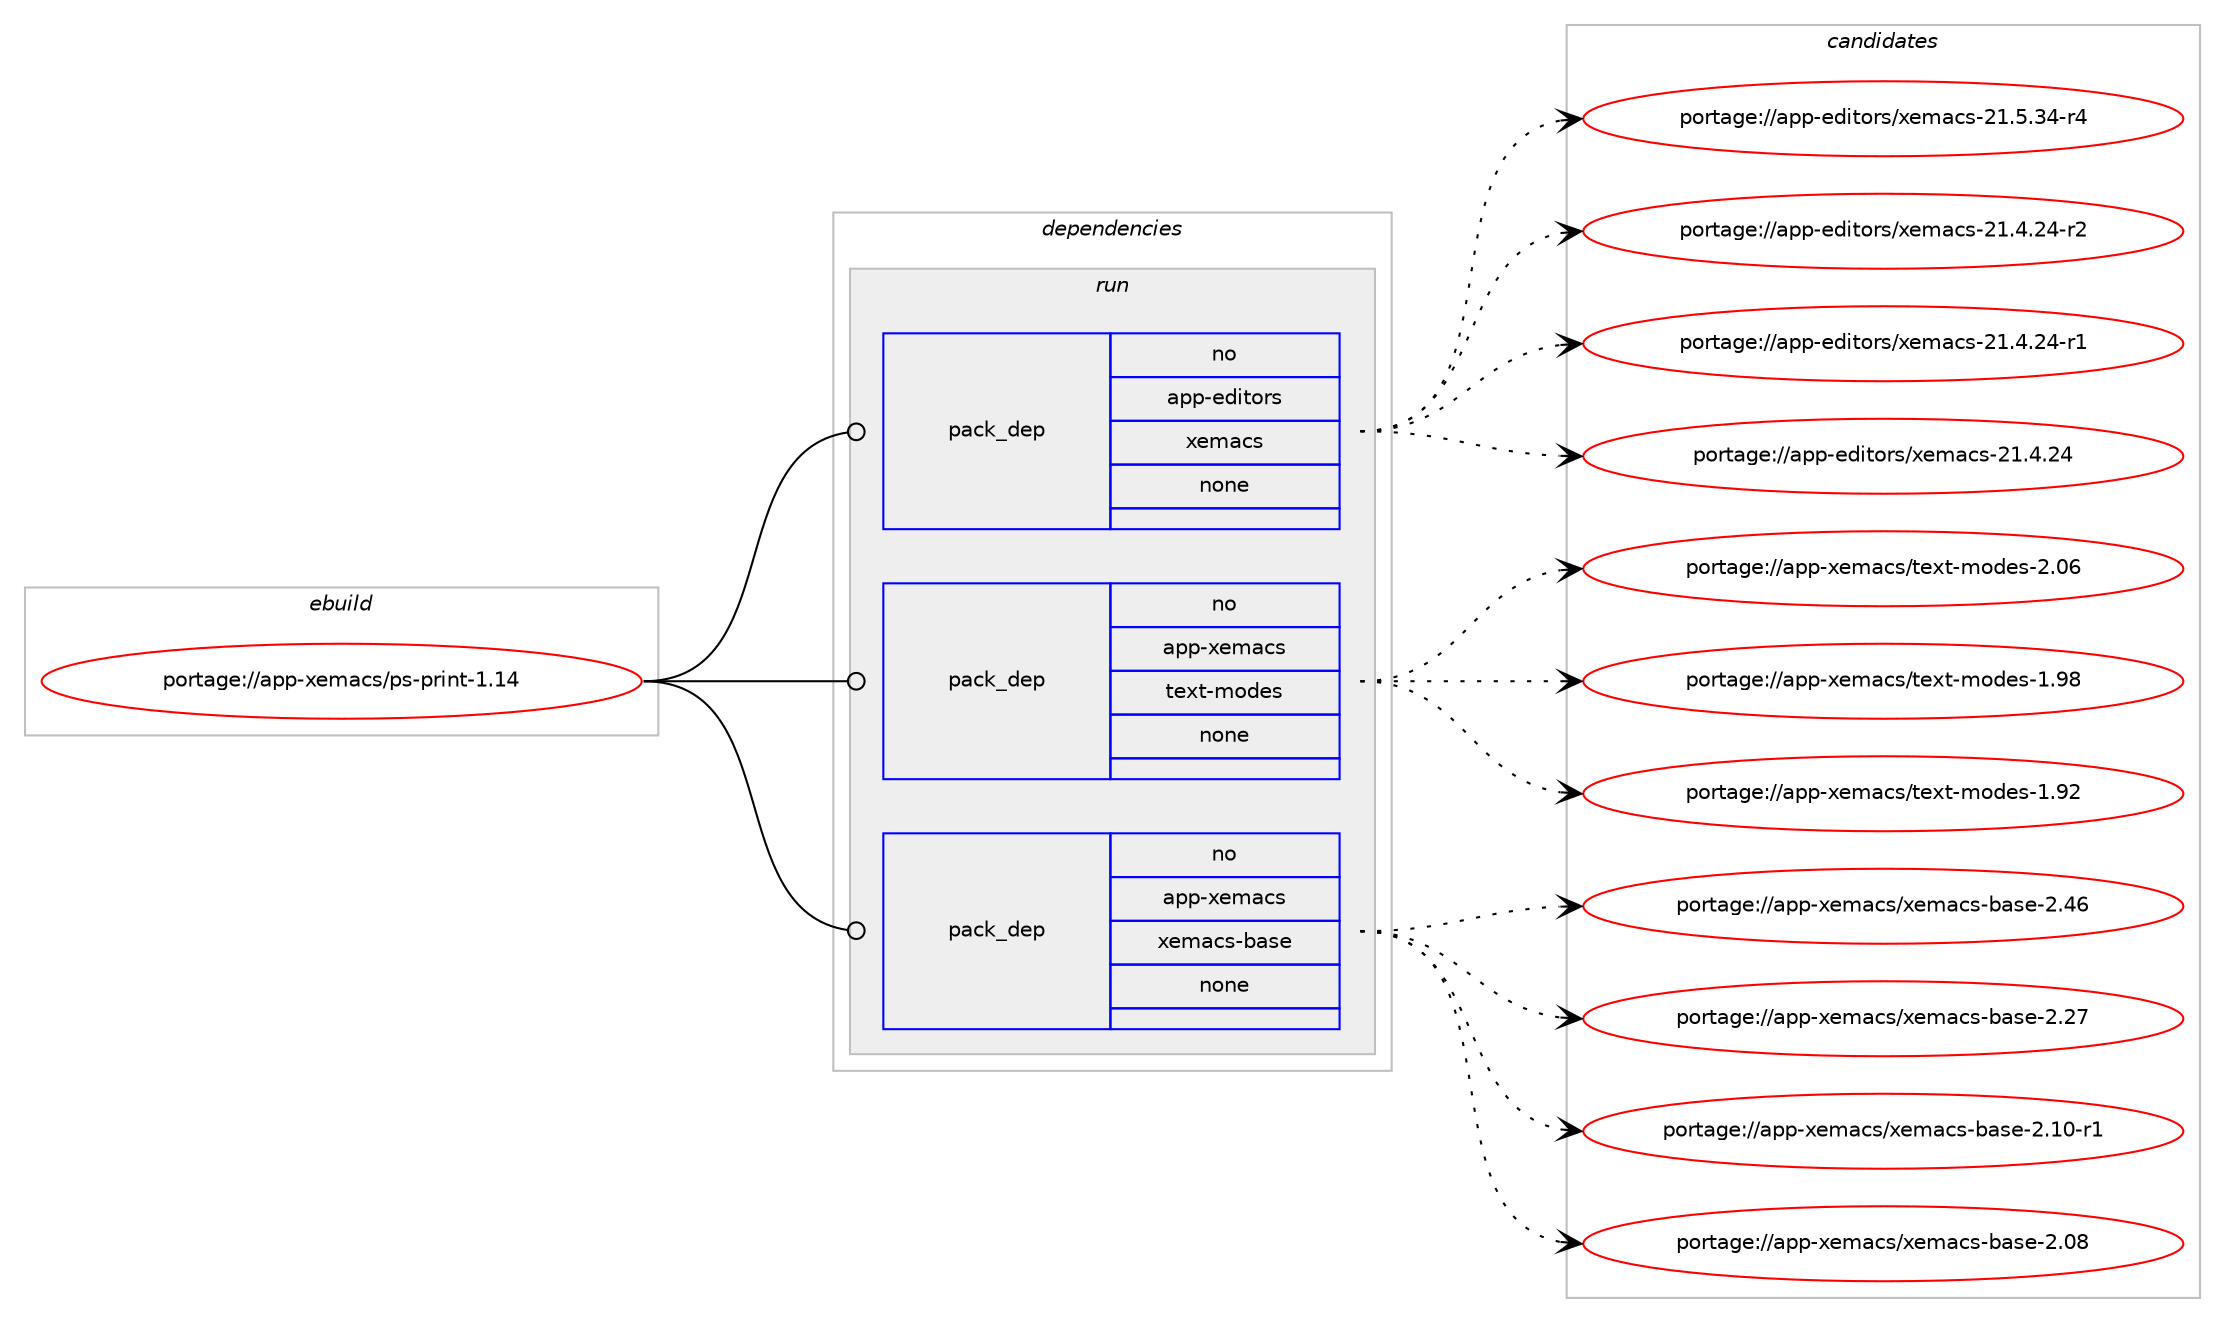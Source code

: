 digraph prolog {

# *************
# Graph options
# *************

newrank=true;
concentrate=true;
compound=true;
graph [rankdir=LR,fontname=Helvetica,fontsize=10,ranksep=1.5];#, ranksep=2.5, nodesep=0.2];
edge  [arrowhead=vee];
node  [fontname=Helvetica,fontsize=10];

# **********
# The ebuild
# **********

subgraph cluster_leftcol {
color=gray;
rank=same;
label=<<i>ebuild</i>>;
id [label="portage://app-xemacs/ps-print-1.14", color=red, width=4, href="../app-xemacs/ps-print-1.14.svg"];
}

# ****************
# The dependencies
# ****************

subgraph cluster_midcol {
color=gray;
label=<<i>dependencies</i>>;
subgraph cluster_compile {
fillcolor="#eeeeee";
style=filled;
label=<<i>compile</i>>;
}
subgraph cluster_compileandrun {
fillcolor="#eeeeee";
style=filled;
label=<<i>compile and run</i>>;
}
subgraph cluster_run {
fillcolor="#eeeeee";
style=filled;
label=<<i>run</i>>;
subgraph pack441274 {
dependency587762 [label=<<TABLE BORDER="0" CELLBORDER="1" CELLSPACING="0" CELLPADDING="4" WIDTH="220"><TR><TD ROWSPAN="6" CELLPADDING="30">pack_dep</TD></TR><TR><TD WIDTH="110">no</TD></TR><TR><TD>app-editors</TD></TR><TR><TD>xemacs</TD></TR><TR><TD>none</TD></TR><TR><TD></TD></TR></TABLE>>, shape=none, color=blue];
}
id:e -> dependency587762:w [weight=20,style="solid",arrowhead="odot"];
subgraph pack441275 {
dependency587763 [label=<<TABLE BORDER="0" CELLBORDER="1" CELLSPACING="0" CELLPADDING="4" WIDTH="220"><TR><TD ROWSPAN="6" CELLPADDING="30">pack_dep</TD></TR><TR><TD WIDTH="110">no</TD></TR><TR><TD>app-xemacs</TD></TR><TR><TD>text-modes</TD></TR><TR><TD>none</TD></TR><TR><TD></TD></TR></TABLE>>, shape=none, color=blue];
}
id:e -> dependency587763:w [weight=20,style="solid",arrowhead="odot"];
subgraph pack441276 {
dependency587764 [label=<<TABLE BORDER="0" CELLBORDER="1" CELLSPACING="0" CELLPADDING="4" WIDTH="220"><TR><TD ROWSPAN="6" CELLPADDING="30">pack_dep</TD></TR><TR><TD WIDTH="110">no</TD></TR><TR><TD>app-xemacs</TD></TR><TR><TD>xemacs-base</TD></TR><TR><TD>none</TD></TR><TR><TD></TD></TR></TABLE>>, shape=none, color=blue];
}
id:e -> dependency587764:w [weight=20,style="solid",arrowhead="odot"];
}
}

# **************
# The candidates
# **************

subgraph cluster_choices {
rank=same;
color=gray;
label=<<i>candidates</i>>;

subgraph choice441274 {
color=black;
nodesep=1;
choice971121124510110010511611111411547120101109979911545504946534651524511452 [label="portage://app-editors/xemacs-21.5.34-r4", color=red, width=4,href="../app-editors/xemacs-21.5.34-r4.svg"];
choice971121124510110010511611111411547120101109979911545504946524650524511450 [label="portage://app-editors/xemacs-21.4.24-r2", color=red, width=4,href="../app-editors/xemacs-21.4.24-r2.svg"];
choice971121124510110010511611111411547120101109979911545504946524650524511449 [label="portage://app-editors/xemacs-21.4.24-r1", color=red, width=4,href="../app-editors/xemacs-21.4.24-r1.svg"];
choice97112112451011001051161111141154712010110997991154550494652465052 [label="portage://app-editors/xemacs-21.4.24", color=red, width=4,href="../app-editors/xemacs-21.4.24.svg"];
dependency587762:e -> choice971121124510110010511611111411547120101109979911545504946534651524511452:w [style=dotted,weight="100"];
dependency587762:e -> choice971121124510110010511611111411547120101109979911545504946524650524511450:w [style=dotted,weight="100"];
dependency587762:e -> choice971121124510110010511611111411547120101109979911545504946524650524511449:w [style=dotted,weight="100"];
dependency587762:e -> choice97112112451011001051161111141154712010110997991154550494652465052:w [style=dotted,weight="100"];
}
subgraph choice441275 {
color=black;
nodesep=1;
choice9711211245120101109979911547116101120116451091111001011154550464854 [label="portage://app-xemacs/text-modes-2.06", color=red, width=4,href="../app-xemacs/text-modes-2.06.svg"];
choice9711211245120101109979911547116101120116451091111001011154549465756 [label="portage://app-xemacs/text-modes-1.98", color=red, width=4,href="../app-xemacs/text-modes-1.98.svg"];
choice9711211245120101109979911547116101120116451091111001011154549465750 [label="portage://app-xemacs/text-modes-1.92", color=red, width=4,href="../app-xemacs/text-modes-1.92.svg"];
dependency587763:e -> choice9711211245120101109979911547116101120116451091111001011154550464854:w [style=dotted,weight="100"];
dependency587763:e -> choice9711211245120101109979911547116101120116451091111001011154549465756:w [style=dotted,weight="100"];
dependency587763:e -> choice9711211245120101109979911547116101120116451091111001011154549465750:w [style=dotted,weight="100"];
}
subgraph choice441276 {
color=black;
nodesep=1;
choice971121124512010110997991154712010110997991154598971151014550465254 [label="portage://app-xemacs/xemacs-base-2.46", color=red, width=4,href="../app-xemacs/xemacs-base-2.46.svg"];
choice971121124512010110997991154712010110997991154598971151014550465055 [label="portage://app-xemacs/xemacs-base-2.27", color=red, width=4,href="../app-xemacs/xemacs-base-2.27.svg"];
choice9711211245120101109979911547120101109979911545989711510145504649484511449 [label="portage://app-xemacs/xemacs-base-2.10-r1", color=red, width=4,href="../app-xemacs/xemacs-base-2.10-r1.svg"];
choice971121124512010110997991154712010110997991154598971151014550464856 [label="portage://app-xemacs/xemacs-base-2.08", color=red, width=4,href="../app-xemacs/xemacs-base-2.08.svg"];
dependency587764:e -> choice971121124512010110997991154712010110997991154598971151014550465254:w [style=dotted,weight="100"];
dependency587764:e -> choice971121124512010110997991154712010110997991154598971151014550465055:w [style=dotted,weight="100"];
dependency587764:e -> choice9711211245120101109979911547120101109979911545989711510145504649484511449:w [style=dotted,weight="100"];
dependency587764:e -> choice971121124512010110997991154712010110997991154598971151014550464856:w [style=dotted,weight="100"];
}
}

}
